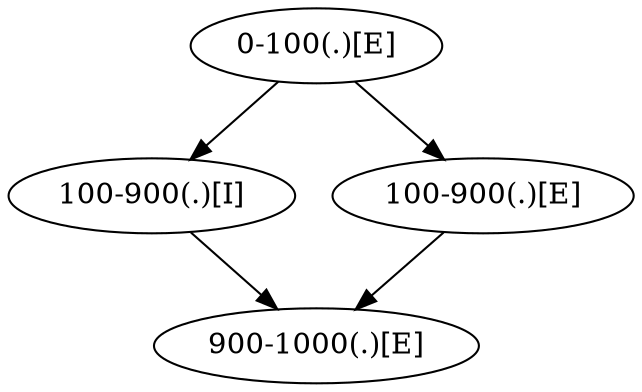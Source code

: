 strict digraph G {
"0-100(.)[E]" [ids="G1.1.1,G2.1.1"];
"900-1000(.)[E]" [ids="G1.1.2,G2.1.1"];
"100-900(.)[I]" [ids="G1.1"];
"100-900(.)[E]" [ids="G2.1.1"];
"0-100(.)[E]" -> "100-900(.)[E]";
"0-100(.)[E]" -> "100-900(.)[I]";
"100-900(.)[I]" -> "900-1000(.)[E]";
"100-900(.)[E]" -> "900-1000(.)[E]";
}
